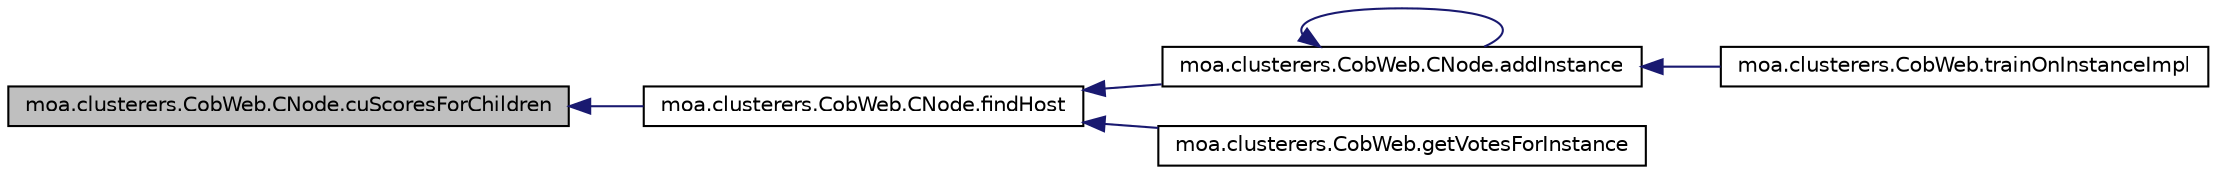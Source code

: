 digraph G
{
  edge [fontname="Helvetica",fontsize="10",labelfontname="Helvetica",labelfontsize="10"];
  node [fontname="Helvetica",fontsize="10",shape=record];
  rankdir=LR;
  Node1 [label="moa.clusterers.CobWeb.CNode.cuScoresForChildren",height=0.2,width=0.4,color="black", fillcolor="grey75", style="filled" fontcolor="black"];
  Node1 -> Node2 [dir=back,color="midnightblue",fontsize="10",style="solid",fontname="Helvetica"];
  Node2 [label="moa.clusterers.CobWeb.CNode.findHost",height=0.2,width=0.4,color="black", fillcolor="white", style="filled",URL="$classmoa_1_1clusterers_1_1CobWeb_1_1CNode.html#a5b9c90abd6fd96843769c01e37607143",tooltip="Finds a host for the new instance in this nodes children."];
  Node2 -> Node3 [dir=back,color="midnightblue",fontsize="10",style="solid",fontname="Helvetica"];
  Node3 [label="moa.clusterers.CobWeb.CNode.addInstance",height=0.2,width=0.4,color="black", fillcolor="white", style="filled",URL="$classmoa_1_1clusterers_1_1CobWeb_1_1CNode.html#a457373b5f5493e20d5c89e3dc52ea5e7",tooltip="Adds an instance to this cluster."];
  Node3 -> Node3 [dir=back,color="midnightblue",fontsize="10",style="solid",fontname="Helvetica"];
  Node3 -> Node4 [dir=back,color="midnightblue",fontsize="10",style="solid",fontname="Helvetica"];
  Node4 [label="moa.clusterers.CobWeb.trainOnInstanceImpl",height=0.2,width=0.4,color="black", fillcolor="white", style="filled",URL="$classmoa_1_1clusterers_1_1CobWeb.html#a283dcfabf9a50957ad7c16ba369353d8",tooltip="Adds an instance to the clusterer."];
  Node2 -> Node5 [dir=back,color="midnightblue",fontsize="10",style="solid",fontname="Helvetica"];
  Node5 [label="moa.clusterers.CobWeb.getVotesForInstance",height=0.2,width=0.4,color="black", fillcolor="white", style="filled",URL="$classmoa_1_1clusterers_1_1CobWeb.html#a09e9388815b3ee60c4330c2e98865f8b",tooltip="Classifies a given instance."];
}
